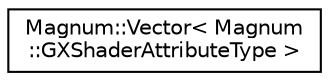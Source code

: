 digraph "圖形化之類別階層"
{
  edge [fontname="Helvetica",fontsize="10",labelfontname="Helvetica",labelfontsize="10"];
  node [fontname="Helvetica",fontsize="10",shape=record];
  rankdir="LR";
  Node1 [label="Magnum::Vector\< Magnum\l::GXShaderAttributeType \>",height=0.2,width=0.4,color="black", fillcolor="white", style="filled",URL="$class_magnum_1_1_vector.html"];
}
